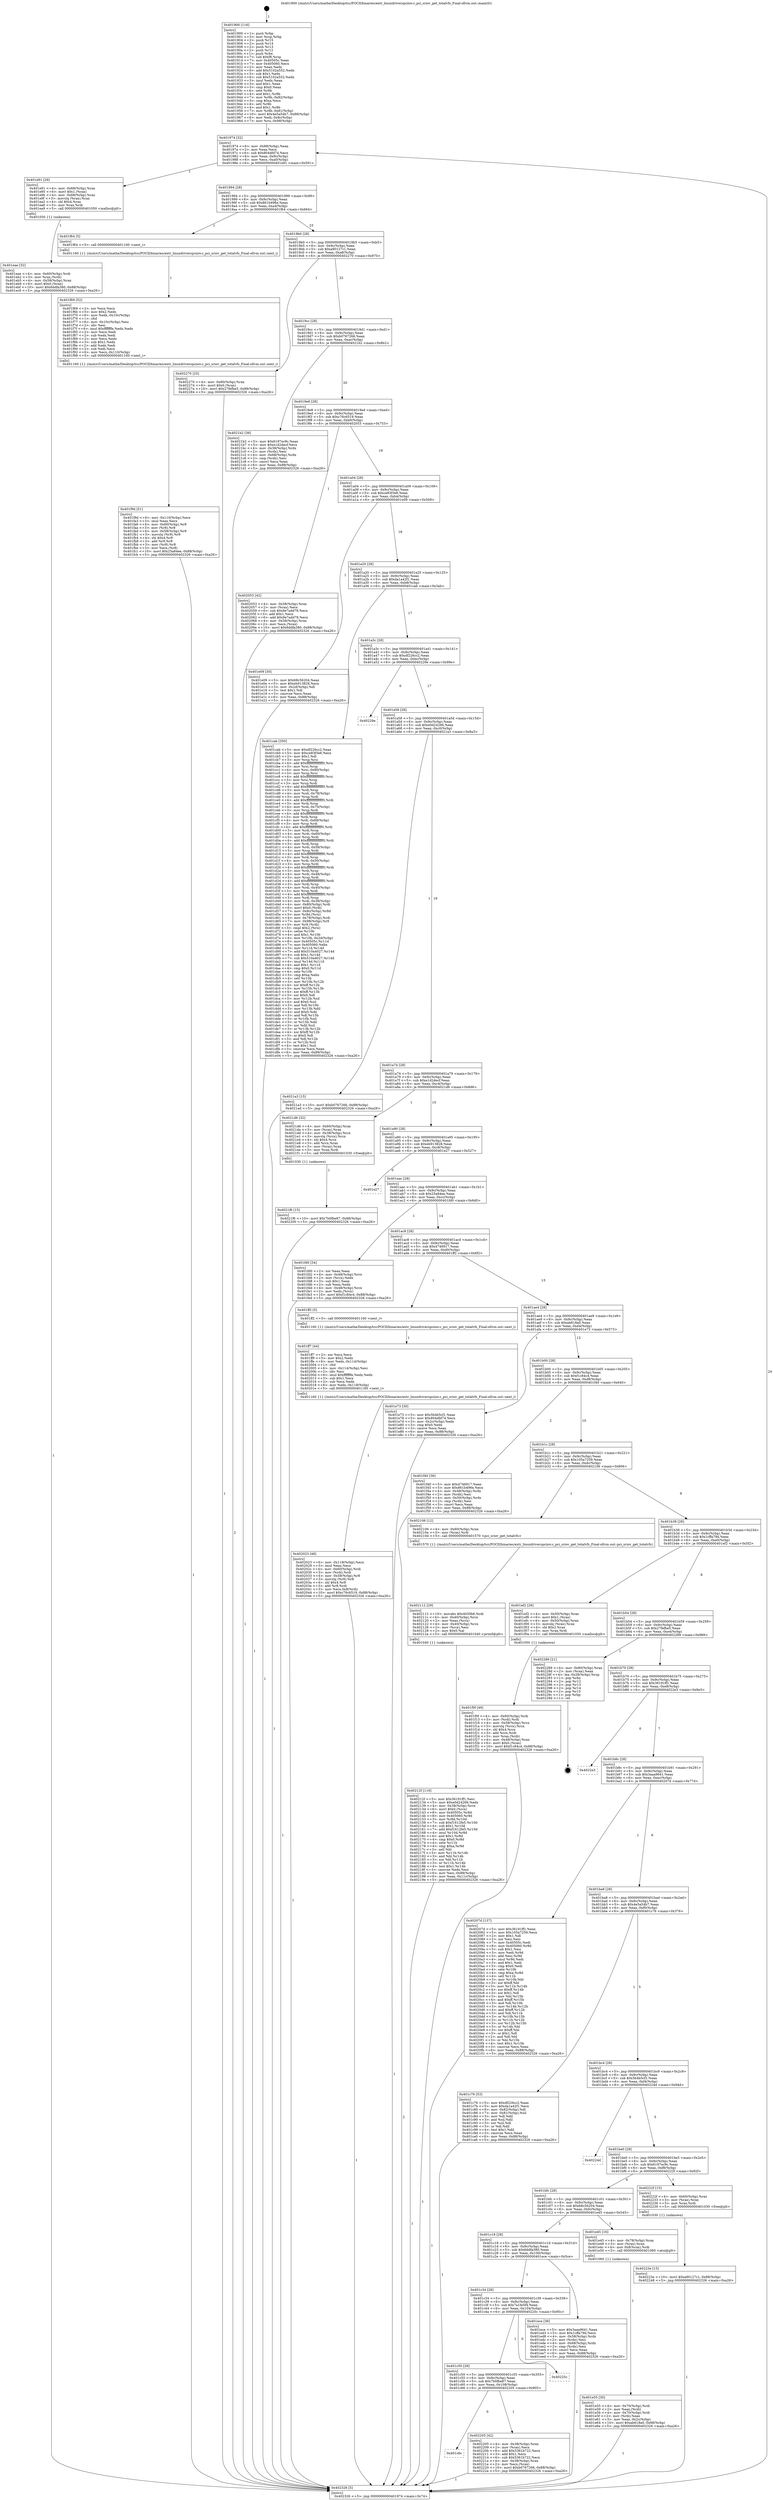 digraph "0x401900" {
  label = "0x401900 (/mnt/c/Users/mathe/Desktop/tcc/POCII/binaries/extr_linuxdriverspciiov.c_pci_sriov_get_totalvfs_Final-ollvm.out::main(0))"
  labelloc = "t"
  node[shape=record]

  Entry [label="",width=0.3,height=0.3,shape=circle,fillcolor=black,style=filled]
  "0x401974" [label="{
     0x401974 [32]\l
     | [instrs]\l
     &nbsp;&nbsp;0x401974 \<+6\>: mov -0x88(%rbp),%eax\l
     &nbsp;&nbsp;0x40197a \<+2\>: mov %eax,%ecx\l
     &nbsp;&nbsp;0x40197c \<+6\>: sub $0x804dfd74,%ecx\l
     &nbsp;&nbsp;0x401982 \<+6\>: mov %eax,-0x9c(%rbp)\l
     &nbsp;&nbsp;0x401988 \<+6\>: mov %ecx,-0xa0(%rbp)\l
     &nbsp;&nbsp;0x40198e \<+6\>: je 0000000000401e91 \<main+0x591\>\l
  }"]
  "0x401e91" [label="{
     0x401e91 [29]\l
     | [instrs]\l
     &nbsp;&nbsp;0x401e91 \<+4\>: mov -0x68(%rbp),%rax\l
     &nbsp;&nbsp;0x401e95 \<+6\>: movl $0x1,(%rax)\l
     &nbsp;&nbsp;0x401e9b \<+4\>: mov -0x68(%rbp),%rax\l
     &nbsp;&nbsp;0x401e9f \<+3\>: movslq (%rax),%rax\l
     &nbsp;&nbsp;0x401ea2 \<+4\>: shl $0x4,%rax\l
     &nbsp;&nbsp;0x401ea6 \<+3\>: mov %rax,%rdi\l
     &nbsp;&nbsp;0x401ea9 \<+5\>: call 0000000000401050 \<malloc@plt\>\l
     | [calls]\l
     &nbsp;&nbsp;0x401050 \{1\} (unknown)\l
  }"]
  "0x401994" [label="{
     0x401994 [28]\l
     | [instrs]\l
     &nbsp;&nbsp;0x401994 \<+5\>: jmp 0000000000401999 \<main+0x99\>\l
     &nbsp;&nbsp;0x401999 \<+6\>: mov -0x9c(%rbp),%eax\l
     &nbsp;&nbsp;0x40199f \<+5\>: sub $0x861b496e,%eax\l
     &nbsp;&nbsp;0x4019a4 \<+6\>: mov %eax,-0xa4(%rbp)\l
     &nbsp;&nbsp;0x4019aa \<+6\>: je 0000000000401f64 \<main+0x664\>\l
  }"]
  Exit [label="",width=0.3,height=0.3,shape=circle,fillcolor=black,style=filled,peripheries=2]
  "0x401f64" [label="{
     0x401f64 [5]\l
     | [instrs]\l
     &nbsp;&nbsp;0x401f64 \<+5\>: call 0000000000401160 \<next_i\>\l
     | [calls]\l
     &nbsp;&nbsp;0x401160 \{1\} (/mnt/c/Users/mathe/Desktop/tcc/POCII/binaries/extr_linuxdriverspciiov.c_pci_sriov_get_totalvfs_Final-ollvm.out::next_i)\l
  }"]
  "0x4019b0" [label="{
     0x4019b0 [28]\l
     | [instrs]\l
     &nbsp;&nbsp;0x4019b0 \<+5\>: jmp 00000000004019b5 \<main+0xb5\>\l
     &nbsp;&nbsp;0x4019b5 \<+6\>: mov -0x9c(%rbp),%eax\l
     &nbsp;&nbsp;0x4019bb \<+5\>: sub $0xa90127c1,%eax\l
     &nbsp;&nbsp;0x4019c0 \<+6\>: mov %eax,-0xa8(%rbp)\l
     &nbsp;&nbsp;0x4019c6 \<+6\>: je 0000000000402270 \<main+0x970\>\l
  }"]
  "0x40223e" [label="{
     0x40223e [15]\l
     | [instrs]\l
     &nbsp;&nbsp;0x40223e \<+10\>: movl $0xa90127c1,-0x88(%rbp)\l
     &nbsp;&nbsp;0x402248 \<+5\>: jmp 0000000000402326 \<main+0xa26\>\l
  }"]
  "0x402270" [label="{
     0x402270 [25]\l
     | [instrs]\l
     &nbsp;&nbsp;0x402270 \<+4\>: mov -0x80(%rbp),%rax\l
     &nbsp;&nbsp;0x402274 \<+6\>: movl $0x0,(%rax)\l
     &nbsp;&nbsp;0x40227a \<+10\>: movl $0x27fefbe5,-0x88(%rbp)\l
     &nbsp;&nbsp;0x402284 \<+5\>: jmp 0000000000402326 \<main+0xa26\>\l
  }"]
  "0x4019cc" [label="{
     0x4019cc [28]\l
     | [instrs]\l
     &nbsp;&nbsp;0x4019cc \<+5\>: jmp 00000000004019d1 \<main+0xd1\>\l
     &nbsp;&nbsp;0x4019d1 \<+6\>: mov -0x9c(%rbp),%eax\l
     &nbsp;&nbsp;0x4019d7 \<+5\>: sub $0xb0767266,%eax\l
     &nbsp;&nbsp;0x4019dc \<+6\>: mov %eax,-0xac(%rbp)\l
     &nbsp;&nbsp;0x4019e2 \<+6\>: je 00000000004021b2 \<main+0x8b2\>\l
  }"]
  "0x401c6c" [label="{
     0x401c6c\l
  }", style=dashed]
  "0x4021b2" [label="{
     0x4021b2 [36]\l
     | [instrs]\l
     &nbsp;&nbsp;0x4021b2 \<+5\>: mov $0x6197ec9c,%eax\l
     &nbsp;&nbsp;0x4021b7 \<+5\>: mov $0xe1d2decf,%ecx\l
     &nbsp;&nbsp;0x4021bc \<+4\>: mov -0x38(%rbp),%rdx\l
     &nbsp;&nbsp;0x4021c0 \<+2\>: mov (%rdx),%esi\l
     &nbsp;&nbsp;0x4021c2 \<+4\>: mov -0x68(%rbp),%rdx\l
     &nbsp;&nbsp;0x4021c6 \<+2\>: cmp (%rdx),%esi\l
     &nbsp;&nbsp;0x4021c8 \<+3\>: cmovl %ecx,%eax\l
     &nbsp;&nbsp;0x4021cb \<+6\>: mov %eax,-0x88(%rbp)\l
     &nbsp;&nbsp;0x4021d1 \<+5\>: jmp 0000000000402326 \<main+0xa26\>\l
  }"]
  "0x4019e8" [label="{
     0x4019e8 [28]\l
     | [instrs]\l
     &nbsp;&nbsp;0x4019e8 \<+5\>: jmp 00000000004019ed \<main+0xed\>\l
     &nbsp;&nbsp;0x4019ed \<+6\>: mov -0x9c(%rbp),%eax\l
     &nbsp;&nbsp;0x4019f3 \<+5\>: sub $0xc76c6519,%eax\l
     &nbsp;&nbsp;0x4019f8 \<+6\>: mov %eax,-0xb0(%rbp)\l
     &nbsp;&nbsp;0x4019fe \<+6\>: je 0000000000402053 \<main+0x753\>\l
  }"]
  "0x402205" [label="{
     0x402205 [42]\l
     | [instrs]\l
     &nbsp;&nbsp;0x402205 \<+4\>: mov -0x38(%rbp),%rax\l
     &nbsp;&nbsp;0x402209 \<+2\>: mov (%rax),%ecx\l
     &nbsp;&nbsp;0x40220b \<+6\>: add $0x5361b722,%ecx\l
     &nbsp;&nbsp;0x402211 \<+3\>: add $0x1,%ecx\l
     &nbsp;&nbsp;0x402214 \<+6\>: sub $0x5361b722,%ecx\l
     &nbsp;&nbsp;0x40221a \<+4\>: mov -0x38(%rbp),%rax\l
     &nbsp;&nbsp;0x40221e \<+2\>: mov %ecx,(%rax)\l
     &nbsp;&nbsp;0x402220 \<+10\>: movl $0xb0767266,-0x88(%rbp)\l
     &nbsp;&nbsp;0x40222a \<+5\>: jmp 0000000000402326 \<main+0xa26\>\l
  }"]
  "0x402053" [label="{
     0x402053 [42]\l
     | [instrs]\l
     &nbsp;&nbsp;0x402053 \<+4\>: mov -0x58(%rbp),%rax\l
     &nbsp;&nbsp;0x402057 \<+2\>: mov (%rax),%ecx\l
     &nbsp;&nbsp;0x402059 \<+6\>: sub $0x9e7add78,%ecx\l
     &nbsp;&nbsp;0x40205f \<+3\>: add $0x1,%ecx\l
     &nbsp;&nbsp;0x402062 \<+6\>: add $0x9e7add78,%ecx\l
     &nbsp;&nbsp;0x402068 \<+4\>: mov -0x58(%rbp),%rax\l
     &nbsp;&nbsp;0x40206c \<+2\>: mov %ecx,(%rax)\l
     &nbsp;&nbsp;0x40206e \<+10\>: movl $0x6ddfa380,-0x88(%rbp)\l
     &nbsp;&nbsp;0x402078 \<+5\>: jmp 0000000000402326 \<main+0xa26\>\l
  }"]
  "0x401a04" [label="{
     0x401a04 [28]\l
     | [instrs]\l
     &nbsp;&nbsp;0x401a04 \<+5\>: jmp 0000000000401a09 \<main+0x109\>\l
     &nbsp;&nbsp;0x401a09 \<+6\>: mov -0x9c(%rbp),%eax\l
     &nbsp;&nbsp;0x401a0f \<+5\>: sub $0xce83f3e6,%eax\l
     &nbsp;&nbsp;0x401a14 \<+6\>: mov %eax,-0xb4(%rbp)\l
     &nbsp;&nbsp;0x401a1a \<+6\>: je 0000000000401e09 \<main+0x509\>\l
  }"]
  "0x401c50" [label="{
     0x401c50 [28]\l
     | [instrs]\l
     &nbsp;&nbsp;0x401c50 \<+5\>: jmp 0000000000401c55 \<main+0x355\>\l
     &nbsp;&nbsp;0x401c55 \<+6\>: mov -0x9c(%rbp),%eax\l
     &nbsp;&nbsp;0x401c5b \<+5\>: sub $0x7b0fbe87,%eax\l
     &nbsp;&nbsp;0x401c60 \<+6\>: mov %eax,-0x108(%rbp)\l
     &nbsp;&nbsp;0x401c66 \<+6\>: je 0000000000402205 \<main+0x905\>\l
  }"]
  "0x401e09" [label="{
     0x401e09 [30]\l
     | [instrs]\l
     &nbsp;&nbsp;0x401e09 \<+5\>: mov $0x68c56204,%eax\l
     &nbsp;&nbsp;0x401e0e \<+5\>: mov $0xeb913828,%ecx\l
     &nbsp;&nbsp;0x401e13 \<+3\>: mov -0x2d(%rbp),%dl\l
     &nbsp;&nbsp;0x401e16 \<+3\>: test $0x1,%dl\l
     &nbsp;&nbsp;0x401e19 \<+3\>: cmovne %ecx,%eax\l
     &nbsp;&nbsp;0x401e1c \<+6\>: mov %eax,-0x88(%rbp)\l
     &nbsp;&nbsp;0x401e22 \<+5\>: jmp 0000000000402326 \<main+0xa26\>\l
  }"]
  "0x401a20" [label="{
     0x401a20 [28]\l
     | [instrs]\l
     &nbsp;&nbsp;0x401a20 \<+5\>: jmp 0000000000401a25 \<main+0x125\>\l
     &nbsp;&nbsp;0x401a25 \<+6\>: mov -0x9c(%rbp),%eax\l
     &nbsp;&nbsp;0x401a2b \<+5\>: sub $0xda1a42f1,%eax\l
     &nbsp;&nbsp;0x401a30 \<+6\>: mov %eax,-0xb8(%rbp)\l
     &nbsp;&nbsp;0x401a36 \<+6\>: je 0000000000401cab \<main+0x3ab\>\l
  }"]
  "0x40225c" [label="{
     0x40225c\l
  }", style=dashed]
  "0x401cab" [label="{
     0x401cab [350]\l
     | [instrs]\l
     &nbsp;&nbsp;0x401cab \<+5\>: mov $0xdf226cc2,%eax\l
     &nbsp;&nbsp;0x401cb0 \<+5\>: mov $0xce83f3e6,%ecx\l
     &nbsp;&nbsp;0x401cb5 \<+2\>: mov $0x1,%dl\l
     &nbsp;&nbsp;0x401cb7 \<+3\>: mov %rsp,%rsi\l
     &nbsp;&nbsp;0x401cba \<+4\>: add $0xfffffffffffffff0,%rsi\l
     &nbsp;&nbsp;0x401cbe \<+3\>: mov %rsi,%rsp\l
     &nbsp;&nbsp;0x401cc1 \<+4\>: mov %rsi,-0x80(%rbp)\l
     &nbsp;&nbsp;0x401cc5 \<+3\>: mov %rsp,%rsi\l
     &nbsp;&nbsp;0x401cc8 \<+4\>: add $0xfffffffffffffff0,%rsi\l
     &nbsp;&nbsp;0x401ccc \<+3\>: mov %rsi,%rsp\l
     &nbsp;&nbsp;0x401ccf \<+3\>: mov %rsp,%rdi\l
     &nbsp;&nbsp;0x401cd2 \<+4\>: add $0xfffffffffffffff0,%rdi\l
     &nbsp;&nbsp;0x401cd6 \<+3\>: mov %rdi,%rsp\l
     &nbsp;&nbsp;0x401cd9 \<+4\>: mov %rdi,-0x78(%rbp)\l
     &nbsp;&nbsp;0x401cdd \<+3\>: mov %rsp,%rdi\l
     &nbsp;&nbsp;0x401ce0 \<+4\>: add $0xfffffffffffffff0,%rdi\l
     &nbsp;&nbsp;0x401ce4 \<+3\>: mov %rdi,%rsp\l
     &nbsp;&nbsp;0x401ce7 \<+4\>: mov %rdi,-0x70(%rbp)\l
     &nbsp;&nbsp;0x401ceb \<+3\>: mov %rsp,%rdi\l
     &nbsp;&nbsp;0x401cee \<+4\>: add $0xfffffffffffffff0,%rdi\l
     &nbsp;&nbsp;0x401cf2 \<+3\>: mov %rdi,%rsp\l
     &nbsp;&nbsp;0x401cf5 \<+4\>: mov %rdi,-0x68(%rbp)\l
     &nbsp;&nbsp;0x401cf9 \<+3\>: mov %rsp,%rdi\l
     &nbsp;&nbsp;0x401cfc \<+4\>: add $0xfffffffffffffff0,%rdi\l
     &nbsp;&nbsp;0x401d00 \<+3\>: mov %rdi,%rsp\l
     &nbsp;&nbsp;0x401d03 \<+4\>: mov %rdi,-0x60(%rbp)\l
     &nbsp;&nbsp;0x401d07 \<+3\>: mov %rsp,%rdi\l
     &nbsp;&nbsp;0x401d0a \<+4\>: add $0xfffffffffffffff0,%rdi\l
     &nbsp;&nbsp;0x401d0e \<+3\>: mov %rdi,%rsp\l
     &nbsp;&nbsp;0x401d11 \<+4\>: mov %rdi,-0x58(%rbp)\l
     &nbsp;&nbsp;0x401d15 \<+3\>: mov %rsp,%rdi\l
     &nbsp;&nbsp;0x401d18 \<+4\>: add $0xfffffffffffffff0,%rdi\l
     &nbsp;&nbsp;0x401d1c \<+3\>: mov %rdi,%rsp\l
     &nbsp;&nbsp;0x401d1f \<+4\>: mov %rdi,-0x50(%rbp)\l
     &nbsp;&nbsp;0x401d23 \<+3\>: mov %rsp,%rdi\l
     &nbsp;&nbsp;0x401d26 \<+4\>: add $0xfffffffffffffff0,%rdi\l
     &nbsp;&nbsp;0x401d2a \<+3\>: mov %rdi,%rsp\l
     &nbsp;&nbsp;0x401d2d \<+4\>: mov %rdi,-0x48(%rbp)\l
     &nbsp;&nbsp;0x401d31 \<+3\>: mov %rsp,%rdi\l
     &nbsp;&nbsp;0x401d34 \<+4\>: add $0xfffffffffffffff0,%rdi\l
     &nbsp;&nbsp;0x401d38 \<+3\>: mov %rdi,%rsp\l
     &nbsp;&nbsp;0x401d3b \<+4\>: mov %rdi,-0x40(%rbp)\l
     &nbsp;&nbsp;0x401d3f \<+3\>: mov %rsp,%rdi\l
     &nbsp;&nbsp;0x401d42 \<+4\>: add $0xfffffffffffffff0,%rdi\l
     &nbsp;&nbsp;0x401d46 \<+3\>: mov %rdi,%rsp\l
     &nbsp;&nbsp;0x401d49 \<+4\>: mov %rdi,-0x38(%rbp)\l
     &nbsp;&nbsp;0x401d4d \<+4\>: mov -0x80(%rbp),%rdi\l
     &nbsp;&nbsp;0x401d51 \<+6\>: movl $0x0,(%rdi)\l
     &nbsp;&nbsp;0x401d57 \<+7\>: mov -0x8c(%rbp),%r8d\l
     &nbsp;&nbsp;0x401d5e \<+3\>: mov %r8d,(%rsi)\l
     &nbsp;&nbsp;0x401d61 \<+4\>: mov -0x78(%rbp),%rdi\l
     &nbsp;&nbsp;0x401d65 \<+7\>: mov -0x98(%rbp),%r9\l
     &nbsp;&nbsp;0x401d6c \<+3\>: mov %r9,(%rdi)\l
     &nbsp;&nbsp;0x401d6f \<+3\>: cmpl $0x2,(%rsi)\l
     &nbsp;&nbsp;0x401d72 \<+4\>: setne %r10b\l
     &nbsp;&nbsp;0x401d76 \<+4\>: and $0x1,%r10b\l
     &nbsp;&nbsp;0x401d7a \<+4\>: mov %r10b,-0x2d(%rbp)\l
     &nbsp;&nbsp;0x401d7e \<+8\>: mov 0x40505c,%r11d\l
     &nbsp;&nbsp;0x401d86 \<+7\>: mov 0x405060,%ebx\l
     &nbsp;&nbsp;0x401d8d \<+3\>: mov %r11d,%r14d\l
     &nbsp;&nbsp;0x401d90 \<+7\>: add $0x510a4027,%r14d\l
     &nbsp;&nbsp;0x401d97 \<+4\>: sub $0x1,%r14d\l
     &nbsp;&nbsp;0x401d9b \<+7\>: sub $0x510a4027,%r14d\l
     &nbsp;&nbsp;0x401da2 \<+4\>: imul %r14d,%r11d\l
     &nbsp;&nbsp;0x401da6 \<+4\>: and $0x1,%r11d\l
     &nbsp;&nbsp;0x401daa \<+4\>: cmp $0x0,%r11d\l
     &nbsp;&nbsp;0x401dae \<+4\>: sete %r10b\l
     &nbsp;&nbsp;0x401db2 \<+3\>: cmp $0xa,%ebx\l
     &nbsp;&nbsp;0x401db5 \<+4\>: setl %r15b\l
     &nbsp;&nbsp;0x401db9 \<+3\>: mov %r10b,%r12b\l
     &nbsp;&nbsp;0x401dbc \<+4\>: xor $0xff,%r12b\l
     &nbsp;&nbsp;0x401dc0 \<+3\>: mov %r15b,%r13b\l
     &nbsp;&nbsp;0x401dc3 \<+4\>: xor $0xff,%r13b\l
     &nbsp;&nbsp;0x401dc7 \<+3\>: xor $0x0,%dl\l
     &nbsp;&nbsp;0x401dca \<+3\>: mov %r12b,%sil\l
     &nbsp;&nbsp;0x401dcd \<+4\>: and $0x0,%sil\l
     &nbsp;&nbsp;0x401dd1 \<+3\>: and %dl,%r10b\l
     &nbsp;&nbsp;0x401dd4 \<+3\>: mov %r13b,%dil\l
     &nbsp;&nbsp;0x401dd7 \<+4\>: and $0x0,%dil\l
     &nbsp;&nbsp;0x401ddb \<+3\>: and %dl,%r15b\l
     &nbsp;&nbsp;0x401dde \<+3\>: or %r10b,%sil\l
     &nbsp;&nbsp;0x401de1 \<+3\>: or %r15b,%dil\l
     &nbsp;&nbsp;0x401de4 \<+3\>: xor %dil,%sil\l
     &nbsp;&nbsp;0x401de7 \<+3\>: or %r13b,%r12b\l
     &nbsp;&nbsp;0x401dea \<+4\>: xor $0xff,%r12b\l
     &nbsp;&nbsp;0x401dee \<+3\>: or $0x0,%dl\l
     &nbsp;&nbsp;0x401df1 \<+3\>: and %dl,%r12b\l
     &nbsp;&nbsp;0x401df4 \<+3\>: or %r12b,%sil\l
     &nbsp;&nbsp;0x401df7 \<+4\>: test $0x1,%sil\l
     &nbsp;&nbsp;0x401dfb \<+3\>: cmovne %ecx,%eax\l
     &nbsp;&nbsp;0x401dfe \<+6\>: mov %eax,-0x88(%rbp)\l
     &nbsp;&nbsp;0x401e04 \<+5\>: jmp 0000000000402326 \<main+0xa26\>\l
  }"]
  "0x401a3c" [label="{
     0x401a3c [28]\l
     | [instrs]\l
     &nbsp;&nbsp;0x401a3c \<+5\>: jmp 0000000000401a41 \<main+0x141\>\l
     &nbsp;&nbsp;0x401a41 \<+6\>: mov -0x9c(%rbp),%eax\l
     &nbsp;&nbsp;0x401a47 \<+5\>: sub $0xdf226cc2,%eax\l
     &nbsp;&nbsp;0x401a4c \<+6\>: mov %eax,-0xbc(%rbp)\l
     &nbsp;&nbsp;0x401a52 \<+6\>: je 000000000040229e \<main+0x99e\>\l
  }"]
  "0x4021f6" [label="{
     0x4021f6 [15]\l
     | [instrs]\l
     &nbsp;&nbsp;0x4021f6 \<+10\>: movl $0x7b0fbe87,-0x88(%rbp)\l
     &nbsp;&nbsp;0x402200 \<+5\>: jmp 0000000000402326 \<main+0xa26\>\l
  }"]
  "0x40229e" [label="{
     0x40229e\l
  }", style=dashed]
  "0x401a58" [label="{
     0x401a58 [28]\l
     | [instrs]\l
     &nbsp;&nbsp;0x401a58 \<+5\>: jmp 0000000000401a5d \<main+0x15d\>\l
     &nbsp;&nbsp;0x401a5d \<+6\>: mov -0x9c(%rbp),%eax\l
     &nbsp;&nbsp;0x401a63 \<+5\>: sub $0xe0d24266,%eax\l
     &nbsp;&nbsp;0x401a68 \<+6\>: mov %eax,-0xc0(%rbp)\l
     &nbsp;&nbsp;0x401a6e \<+6\>: je 00000000004021a3 \<main+0x8a3\>\l
  }"]
  "0x40212f" [label="{
     0x40212f [116]\l
     | [instrs]\l
     &nbsp;&nbsp;0x40212f \<+5\>: mov $0x36191ff1,%esi\l
     &nbsp;&nbsp;0x402134 \<+5\>: mov $0xe0d24266,%edx\l
     &nbsp;&nbsp;0x402139 \<+4\>: mov -0x38(%rbp),%rcx\l
     &nbsp;&nbsp;0x40213d \<+6\>: movl $0x0,(%rcx)\l
     &nbsp;&nbsp;0x402143 \<+8\>: mov 0x40505c,%r8d\l
     &nbsp;&nbsp;0x40214b \<+8\>: mov 0x405060,%r9d\l
     &nbsp;&nbsp;0x402153 \<+3\>: mov %r8d,%r10d\l
     &nbsp;&nbsp;0x402156 \<+7\>: sub $0xf1612fe5,%r10d\l
     &nbsp;&nbsp;0x40215d \<+4\>: sub $0x1,%r10d\l
     &nbsp;&nbsp;0x402161 \<+7\>: add $0xf1612fe5,%r10d\l
     &nbsp;&nbsp;0x402168 \<+4\>: imul %r10d,%r8d\l
     &nbsp;&nbsp;0x40216c \<+4\>: and $0x1,%r8d\l
     &nbsp;&nbsp;0x402170 \<+4\>: cmp $0x0,%r8d\l
     &nbsp;&nbsp;0x402174 \<+4\>: sete %r11b\l
     &nbsp;&nbsp;0x402178 \<+4\>: cmp $0xa,%r9d\l
     &nbsp;&nbsp;0x40217c \<+3\>: setl %bl\l
     &nbsp;&nbsp;0x40217f \<+3\>: mov %r11b,%r14b\l
     &nbsp;&nbsp;0x402182 \<+3\>: and %bl,%r14b\l
     &nbsp;&nbsp;0x402185 \<+3\>: xor %bl,%r11b\l
     &nbsp;&nbsp;0x402188 \<+3\>: or %r11b,%r14b\l
     &nbsp;&nbsp;0x40218b \<+4\>: test $0x1,%r14b\l
     &nbsp;&nbsp;0x40218f \<+3\>: cmovne %edx,%esi\l
     &nbsp;&nbsp;0x402192 \<+6\>: mov %esi,-0x88(%rbp)\l
     &nbsp;&nbsp;0x402198 \<+6\>: mov %eax,-0x11c(%rbp)\l
     &nbsp;&nbsp;0x40219e \<+5\>: jmp 0000000000402326 \<main+0xa26\>\l
  }"]
  "0x4021a3" [label="{
     0x4021a3 [15]\l
     | [instrs]\l
     &nbsp;&nbsp;0x4021a3 \<+10\>: movl $0xb0767266,-0x88(%rbp)\l
     &nbsp;&nbsp;0x4021ad \<+5\>: jmp 0000000000402326 \<main+0xa26\>\l
  }"]
  "0x401a74" [label="{
     0x401a74 [28]\l
     | [instrs]\l
     &nbsp;&nbsp;0x401a74 \<+5\>: jmp 0000000000401a79 \<main+0x179\>\l
     &nbsp;&nbsp;0x401a79 \<+6\>: mov -0x9c(%rbp),%eax\l
     &nbsp;&nbsp;0x401a7f \<+5\>: sub $0xe1d2decf,%eax\l
     &nbsp;&nbsp;0x401a84 \<+6\>: mov %eax,-0xc4(%rbp)\l
     &nbsp;&nbsp;0x401a8a \<+6\>: je 00000000004021d6 \<main+0x8d6\>\l
  }"]
  "0x402112" [label="{
     0x402112 [29]\l
     | [instrs]\l
     &nbsp;&nbsp;0x402112 \<+10\>: movabs $0x4030b6,%rdi\l
     &nbsp;&nbsp;0x40211c \<+4\>: mov -0x40(%rbp),%rcx\l
     &nbsp;&nbsp;0x402120 \<+2\>: mov %eax,(%rcx)\l
     &nbsp;&nbsp;0x402122 \<+4\>: mov -0x40(%rbp),%rcx\l
     &nbsp;&nbsp;0x402126 \<+2\>: mov (%rcx),%esi\l
     &nbsp;&nbsp;0x402128 \<+2\>: mov $0x0,%al\l
     &nbsp;&nbsp;0x40212a \<+5\>: call 0000000000401040 \<printf@plt\>\l
     | [calls]\l
     &nbsp;&nbsp;0x401040 \{1\} (unknown)\l
  }"]
  "0x4021d6" [label="{
     0x4021d6 [32]\l
     | [instrs]\l
     &nbsp;&nbsp;0x4021d6 \<+4\>: mov -0x60(%rbp),%rax\l
     &nbsp;&nbsp;0x4021da \<+3\>: mov (%rax),%rax\l
     &nbsp;&nbsp;0x4021dd \<+4\>: mov -0x38(%rbp),%rcx\l
     &nbsp;&nbsp;0x4021e1 \<+3\>: movslq (%rcx),%rcx\l
     &nbsp;&nbsp;0x4021e4 \<+4\>: shl $0x4,%rcx\l
     &nbsp;&nbsp;0x4021e8 \<+3\>: add %rcx,%rax\l
     &nbsp;&nbsp;0x4021eb \<+3\>: mov (%rax),%rax\l
     &nbsp;&nbsp;0x4021ee \<+3\>: mov %rax,%rdi\l
     &nbsp;&nbsp;0x4021f1 \<+5\>: call 0000000000401030 \<free@plt\>\l
     | [calls]\l
     &nbsp;&nbsp;0x401030 \{1\} (unknown)\l
  }"]
  "0x401a90" [label="{
     0x401a90 [28]\l
     | [instrs]\l
     &nbsp;&nbsp;0x401a90 \<+5\>: jmp 0000000000401a95 \<main+0x195\>\l
     &nbsp;&nbsp;0x401a95 \<+6\>: mov -0x9c(%rbp),%eax\l
     &nbsp;&nbsp;0x401a9b \<+5\>: sub $0xeb913828,%eax\l
     &nbsp;&nbsp;0x401aa0 \<+6\>: mov %eax,-0xc8(%rbp)\l
     &nbsp;&nbsp;0x401aa6 \<+6\>: je 0000000000401e27 \<main+0x527\>\l
  }"]
  "0x402023" [label="{
     0x402023 [48]\l
     | [instrs]\l
     &nbsp;&nbsp;0x402023 \<+6\>: mov -0x118(%rbp),%ecx\l
     &nbsp;&nbsp;0x402029 \<+3\>: imul %eax,%ecx\l
     &nbsp;&nbsp;0x40202c \<+4\>: mov -0x60(%rbp),%rdi\l
     &nbsp;&nbsp;0x402030 \<+3\>: mov (%rdi),%rdi\l
     &nbsp;&nbsp;0x402033 \<+4\>: mov -0x58(%rbp),%r8\l
     &nbsp;&nbsp;0x402037 \<+3\>: movslq (%r8),%r8\l
     &nbsp;&nbsp;0x40203a \<+4\>: shl $0x4,%r8\l
     &nbsp;&nbsp;0x40203e \<+3\>: add %r8,%rdi\l
     &nbsp;&nbsp;0x402041 \<+3\>: mov %ecx,0x8(%rdi)\l
     &nbsp;&nbsp;0x402044 \<+10\>: movl $0xc76c6519,-0x88(%rbp)\l
     &nbsp;&nbsp;0x40204e \<+5\>: jmp 0000000000402326 \<main+0xa26\>\l
  }"]
  "0x401e27" [label="{
     0x401e27\l
  }", style=dashed]
  "0x401aac" [label="{
     0x401aac [28]\l
     | [instrs]\l
     &nbsp;&nbsp;0x401aac \<+5\>: jmp 0000000000401ab1 \<main+0x1b1\>\l
     &nbsp;&nbsp;0x401ab1 \<+6\>: mov -0x9c(%rbp),%eax\l
     &nbsp;&nbsp;0x401ab7 \<+5\>: sub $0x25a84ee,%eax\l
     &nbsp;&nbsp;0x401abc \<+6\>: mov %eax,-0xcc(%rbp)\l
     &nbsp;&nbsp;0x401ac2 \<+6\>: je 0000000000401fd0 \<main+0x6d0\>\l
  }"]
  "0x401ff7" [label="{
     0x401ff7 [44]\l
     | [instrs]\l
     &nbsp;&nbsp;0x401ff7 \<+2\>: xor %ecx,%ecx\l
     &nbsp;&nbsp;0x401ff9 \<+5\>: mov $0x2,%edx\l
     &nbsp;&nbsp;0x401ffe \<+6\>: mov %edx,-0x114(%rbp)\l
     &nbsp;&nbsp;0x402004 \<+1\>: cltd\l
     &nbsp;&nbsp;0x402005 \<+6\>: mov -0x114(%rbp),%esi\l
     &nbsp;&nbsp;0x40200b \<+2\>: idiv %esi\l
     &nbsp;&nbsp;0x40200d \<+6\>: imul $0xfffffffe,%edx,%edx\l
     &nbsp;&nbsp;0x402013 \<+3\>: sub $0x1,%ecx\l
     &nbsp;&nbsp;0x402016 \<+2\>: sub %ecx,%edx\l
     &nbsp;&nbsp;0x402018 \<+6\>: mov %edx,-0x118(%rbp)\l
     &nbsp;&nbsp;0x40201e \<+5\>: call 0000000000401160 \<next_i\>\l
     | [calls]\l
     &nbsp;&nbsp;0x401160 \{1\} (/mnt/c/Users/mathe/Desktop/tcc/POCII/binaries/extr_linuxdriverspciiov.c_pci_sriov_get_totalvfs_Final-ollvm.out::next_i)\l
  }"]
  "0x401fd0" [label="{
     0x401fd0 [34]\l
     | [instrs]\l
     &nbsp;&nbsp;0x401fd0 \<+2\>: xor %eax,%eax\l
     &nbsp;&nbsp;0x401fd2 \<+4\>: mov -0x48(%rbp),%rcx\l
     &nbsp;&nbsp;0x401fd6 \<+2\>: mov (%rcx),%edx\l
     &nbsp;&nbsp;0x401fd8 \<+3\>: sub $0x1,%eax\l
     &nbsp;&nbsp;0x401fdb \<+2\>: sub %eax,%edx\l
     &nbsp;&nbsp;0x401fdd \<+4\>: mov -0x48(%rbp),%rcx\l
     &nbsp;&nbsp;0x401fe1 \<+2\>: mov %edx,(%rcx)\l
     &nbsp;&nbsp;0x401fe3 \<+10\>: movl $0xf1c84c4,-0x88(%rbp)\l
     &nbsp;&nbsp;0x401fed \<+5\>: jmp 0000000000402326 \<main+0xa26\>\l
  }"]
  "0x401ac8" [label="{
     0x401ac8 [28]\l
     | [instrs]\l
     &nbsp;&nbsp;0x401ac8 \<+5\>: jmp 0000000000401acd \<main+0x1cd\>\l
     &nbsp;&nbsp;0x401acd \<+6\>: mov -0x9c(%rbp),%eax\l
     &nbsp;&nbsp;0x401ad3 \<+5\>: sub $0x4746917,%eax\l
     &nbsp;&nbsp;0x401ad8 \<+6\>: mov %eax,-0xd0(%rbp)\l
     &nbsp;&nbsp;0x401ade \<+6\>: je 0000000000401ff2 \<main+0x6f2\>\l
  }"]
  "0x401f9d" [label="{
     0x401f9d [51]\l
     | [instrs]\l
     &nbsp;&nbsp;0x401f9d \<+6\>: mov -0x110(%rbp),%ecx\l
     &nbsp;&nbsp;0x401fa3 \<+3\>: imul %eax,%ecx\l
     &nbsp;&nbsp;0x401fa6 \<+4\>: mov -0x60(%rbp),%r8\l
     &nbsp;&nbsp;0x401faa \<+3\>: mov (%r8),%r8\l
     &nbsp;&nbsp;0x401fad \<+4\>: mov -0x58(%rbp),%r9\l
     &nbsp;&nbsp;0x401fb1 \<+3\>: movslq (%r9),%r9\l
     &nbsp;&nbsp;0x401fb4 \<+4\>: shl $0x4,%r9\l
     &nbsp;&nbsp;0x401fb8 \<+3\>: add %r9,%r8\l
     &nbsp;&nbsp;0x401fbb \<+3\>: mov (%r8),%r8\l
     &nbsp;&nbsp;0x401fbe \<+3\>: mov %ecx,(%r8)\l
     &nbsp;&nbsp;0x401fc1 \<+10\>: movl $0x25a84ee,-0x88(%rbp)\l
     &nbsp;&nbsp;0x401fcb \<+5\>: jmp 0000000000402326 \<main+0xa26\>\l
  }"]
  "0x401ff2" [label="{
     0x401ff2 [5]\l
     | [instrs]\l
     &nbsp;&nbsp;0x401ff2 \<+5\>: call 0000000000401160 \<next_i\>\l
     | [calls]\l
     &nbsp;&nbsp;0x401160 \{1\} (/mnt/c/Users/mathe/Desktop/tcc/POCII/binaries/extr_linuxdriverspciiov.c_pci_sriov_get_totalvfs_Final-ollvm.out::next_i)\l
  }"]
  "0x401ae4" [label="{
     0x401ae4 [28]\l
     | [instrs]\l
     &nbsp;&nbsp;0x401ae4 \<+5\>: jmp 0000000000401ae9 \<main+0x1e9\>\l
     &nbsp;&nbsp;0x401ae9 \<+6\>: mov -0x9c(%rbp),%eax\l
     &nbsp;&nbsp;0x401aef \<+5\>: sub $0xab618a0,%eax\l
     &nbsp;&nbsp;0x401af4 \<+6\>: mov %eax,-0xd4(%rbp)\l
     &nbsp;&nbsp;0x401afa \<+6\>: je 0000000000401e73 \<main+0x573\>\l
  }"]
  "0x401f69" [label="{
     0x401f69 [52]\l
     | [instrs]\l
     &nbsp;&nbsp;0x401f69 \<+2\>: xor %ecx,%ecx\l
     &nbsp;&nbsp;0x401f6b \<+5\>: mov $0x2,%edx\l
     &nbsp;&nbsp;0x401f70 \<+6\>: mov %edx,-0x10c(%rbp)\l
     &nbsp;&nbsp;0x401f76 \<+1\>: cltd\l
     &nbsp;&nbsp;0x401f77 \<+6\>: mov -0x10c(%rbp),%esi\l
     &nbsp;&nbsp;0x401f7d \<+2\>: idiv %esi\l
     &nbsp;&nbsp;0x401f7f \<+6\>: imul $0xfffffffe,%edx,%edx\l
     &nbsp;&nbsp;0x401f85 \<+2\>: mov %ecx,%edi\l
     &nbsp;&nbsp;0x401f87 \<+2\>: sub %edx,%edi\l
     &nbsp;&nbsp;0x401f89 \<+2\>: mov %ecx,%edx\l
     &nbsp;&nbsp;0x401f8b \<+3\>: sub $0x1,%edx\l
     &nbsp;&nbsp;0x401f8e \<+2\>: add %edx,%edi\l
     &nbsp;&nbsp;0x401f90 \<+2\>: sub %edi,%ecx\l
     &nbsp;&nbsp;0x401f92 \<+6\>: mov %ecx,-0x110(%rbp)\l
     &nbsp;&nbsp;0x401f98 \<+5\>: call 0000000000401160 \<next_i\>\l
     | [calls]\l
     &nbsp;&nbsp;0x401160 \{1\} (/mnt/c/Users/mathe/Desktop/tcc/POCII/binaries/extr_linuxdriverspciiov.c_pci_sriov_get_totalvfs_Final-ollvm.out::next_i)\l
  }"]
  "0x401e73" [label="{
     0x401e73 [30]\l
     | [instrs]\l
     &nbsp;&nbsp;0x401e73 \<+5\>: mov $0x5b4b5cf1,%eax\l
     &nbsp;&nbsp;0x401e78 \<+5\>: mov $0x804dfd74,%ecx\l
     &nbsp;&nbsp;0x401e7d \<+3\>: mov -0x2c(%rbp),%edx\l
     &nbsp;&nbsp;0x401e80 \<+3\>: cmp $0x0,%edx\l
     &nbsp;&nbsp;0x401e83 \<+3\>: cmove %ecx,%eax\l
     &nbsp;&nbsp;0x401e86 \<+6\>: mov %eax,-0x88(%rbp)\l
     &nbsp;&nbsp;0x401e8c \<+5\>: jmp 0000000000402326 \<main+0xa26\>\l
  }"]
  "0x401b00" [label="{
     0x401b00 [28]\l
     | [instrs]\l
     &nbsp;&nbsp;0x401b00 \<+5\>: jmp 0000000000401b05 \<main+0x205\>\l
     &nbsp;&nbsp;0x401b05 \<+6\>: mov -0x9c(%rbp),%eax\l
     &nbsp;&nbsp;0x401b0b \<+5\>: sub $0xf1c84c4,%eax\l
     &nbsp;&nbsp;0x401b10 \<+6\>: mov %eax,-0xd8(%rbp)\l
     &nbsp;&nbsp;0x401b16 \<+6\>: je 0000000000401f40 \<main+0x640\>\l
  }"]
  "0x401f0f" [label="{
     0x401f0f [49]\l
     | [instrs]\l
     &nbsp;&nbsp;0x401f0f \<+4\>: mov -0x60(%rbp),%rdi\l
     &nbsp;&nbsp;0x401f13 \<+3\>: mov (%rdi),%rdi\l
     &nbsp;&nbsp;0x401f16 \<+4\>: mov -0x58(%rbp),%rcx\l
     &nbsp;&nbsp;0x401f1a \<+3\>: movslq (%rcx),%rcx\l
     &nbsp;&nbsp;0x401f1d \<+4\>: shl $0x4,%rcx\l
     &nbsp;&nbsp;0x401f21 \<+3\>: add %rcx,%rdi\l
     &nbsp;&nbsp;0x401f24 \<+3\>: mov %rax,(%rdi)\l
     &nbsp;&nbsp;0x401f27 \<+4\>: mov -0x48(%rbp),%rax\l
     &nbsp;&nbsp;0x401f2b \<+6\>: movl $0x0,(%rax)\l
     &nbsp;&nbsp;0x401f31 \<+10\>: movl $0xf1c84c4,-0x88(%rbp)\l
     &nbsp;&nbsp;0x401f3b \<+5\>: jmp 0000000000402326 \<main+0xa26\>\l
  }"]
  "0x401f40" [label="{
     0x401f40 [36]\l
     | [instrs]\l
     &nbsp;&nbsp;0x401f40 \<+5\>: mov $0x4746917,%eax\l
     &nbsp;&nbsp;0x401f45 \<+5\>: mov $0x861b496e,%ecx\l
     &nbsp;&nbsp;0x401f4a \<+4\>: mov -0x48(%rbp),%rdx\l
     &nbsp;&nbsp;0x401f4e \<+2\>: mov (%rdx),%esi\l
     &nbsp;&nbsp;0x401f50 \<+4\>: mov -0x50(%rbp),%rdx\l
     &nbsp;&nbsp;0x401f54 \<+2\>: cmp (%rdx),%esi\l
     &nbsp;&nbsp;0x401f56 \<+3\>: cmovl %ecx,%eax\l
     &nbsp;&nbsp;0x401f59 \<+6\>: mov %eax,-0x88(%rbp)\l
     &nbsp;&nbsp;0x401f5f \<+5\>: jmp 0000000000402326 \<main+0xa26\>\l
  }"]
  "0x401b1c" [label="{
     0x401b1c [28]\l
     | [instrs]\l
     &nbsp;&nbsp;0x401b1c \<+5\>: jmp 0000000000401b21 \<main+0x221\>\l
     &nbsp;&nbsp;0x401b21 \<+6\>: mov -0x9c(%rbp),%eax\l
     &nbsp;&nbsp;0x401b27 \<+5\>: sub $0x105a7259,%eax\l
     &nbsp;&nbsp;0x401b2c \<+6\>: mov %eax,-0xdc(%rbp)\l
     &nbsp;&nbsp;0x401b32 \<+6\>: je 0000000000402106 \<main+0x806\>\l
  }"]
  "0x401c34" [label="{
     0x401c34 [28]\l
     | [instrs]\l
     &nbsp;&nbsp;0x401c34 \<+5\>: jmp 0000000000401c39 \<main+0x339\>\l
     &nbsp;&nbsp;0x401c39 \<+6\>: mov -0x9c(%rbp),%eax\l
     &nbsp;&nbsp;0x401c3f \<+5\>: sub $0x7a1fe5f4,%eax\l
     &nbsp;&nbsp;0x401c44 \<+6\>: mov %eax,-0x104(%rbp)\l
     &nbsp;&nbsp;0x401c4a \<+6\>: je 000000000040225c \<main+0x95c\>\l
  }"]
  "0x402106" [label="{
     0x402106 [12]\l
     | [instrs]\l
     &nbsp;&nbsp;0x402106 \<+4\>: mov -0x60(%rbp),%rax\l
     &nbsp;&nbsp;0x40210a \<+3\>: mov (%rax),%rdi\l
     &nbsp;&nbsp;0x40210d \<+5\>: call 0000000000401570 \<pci_sriov_get_totalvfs\>\l
     | [calls]\l
     &nbsp;&nbsp;0x401570 \{1\} (/mnt/c/Users/mathe/Desktop/tcc/POCII/binaries/extr_linuxdriverspciiov.c_pci_sriov_get_totalvfs_Final-ollvm.out::pci_sriov_get_totalvfs)\l
  }"]
  "0x401b38" [label="{
     0x401b38 [28]\l
     | [instrs]\l
     &nbsp;&nbsp;0x401b38 \<+5\>: jmp 0000000000401b3d \<main+0x23d\>\l
     &nbsp;&nbsp;0x401b3d \<+6\>: mov -0x9c(%rbp),%eax\l
     &nbsp;&nbsp;0x401b43 \<+5\>: sub $0x1cffa79d,%eax\l
     &nbsp;&nbsp;0x401b48 \<+6\>: mov %eax,-0xe0(%rbp)\l
     &nbsp;&nbsp;0x401b4e \<+6\>: je 0000000000401ef2 \<main+0x5f2\>\l
  }"]
  "0x401ece" [label="{
     0x401ece [36]\l
     | [instrs]\l
     &nbsp;&nbsp;0x401ece \<+5\>: mov $0x3aaa9641,%eax\l
     &nbsp;&nbsp;0x401ed3 \<+5\>: mov $0x1cffa79d,%ecx\l
     &nbsp;&nbsp;0x401ed8 \<+4\>: mov -0x58(%rbp),%rdx\l
     &nbsp;&nbsp;0x401edc \<+2\>: mov (%rdx),%esi\l
     &nbsp;&nbsp;0x401ede \<+4\>: mov -0x68(%rbp),%rdx\l
     &nbsp;&nbsp;0x401ee2 \<+2\>: cmp (%rdx),%esi\l
     &nbsp;&nbsp;0x401ee4 \<+3\>: cmovl %ecx,%eax\l
     &nbsp;&nbsp;0x401ee7 \<+6\>: mov %eax,-0x88(%rbp)\l
     &nbsp;&nbsp;0x401eed \<+5\>: jmp 0000000000402326 \<main+0xa26\>\l
  }"]
  "0x401ef2" [label="{
     0x401ef2 [29]\l
     | [instrs]\l
     &nbsp;&nbsp;0x401ef2 \<+4\>: mov -0x50(%rbp),%rax\l
     &nbsp;&nbsp;0x401ef6 \<+6\>: movl $0x1,(%rax)\l
     &nbsp;&nbsp;0x401efc \<+4\>: mov -0x50(%rbp),%rax\l
     &nbsp;&nbsp;0x401f00 \<+3\>: movslq (%rax),%rax\l
     &nbsp;&nbsp;0x401f03 \<+4\>: shl $0x2,%rax\l
     &nbsp;&nbsp;0x401f07 \<+3\>: mov %rax,%rdi\l
     &nbsp;&nbsp;0x401f0a \<+5\>: call 0000000000401050 \<malloc@plt\>\l
     | [calls]\l
     &nbsp;&nbsp;0x401050 \{1\} (unknown)\l
  }"]
  "0x401b54" [label="{
     0x401b54 [28]\l
     | [instrs]\l
     &nbsp;&nbsp;0x401b54 \<+5\>: jmp 0000000000401b59 \<main+0x259\>\l
     &nbsp;&nbsp;0x401b59 \<+6\>: mov -0x9c(%rbp),%eax\l
     &nbsp;&nbsp;0x401b5f \<+5\>: sub $0x27fefbe5,%eax\l
     &nbsp;&nbsp;0x401b64 \<+6\>: mov %eax,-0xe4(%rbp)\l
     &nbsp;&nbsp;0x401b6a \<+6\>: je 0000000000402289 \<main+0x989\>\l
  }"]
  "0x401eae" [label="{
     0x401eae [32]\l
     | [instrs]\l
     &nbsp;&nbsp;0x401eae \<+4\>: mov -0x60(%rbp),%rdi\l
     &nbsp;&nbsp;0x401eb2 \<+3\>: mov %rax,(%rdi)\l
     &nbsp;&nbsp;0x401eb5 \<+4\>: mov -0x58(%rbp),%rax\l
     &nbsp;&nbsp;0x401eb9 \<+6\>: movl $0x0,(%rax)\l
     &nbsp;&nbsp;0x401ebf \<+10\>: movl $0x6ddfa380,-0x88(%rbp)\l
     &nbsp;&nbsp;0x401ec9 \<+5\>: jmp 0000000000402326 \<main+0xa26\>\l
  }"]
  "0x402289" [label="{
     0x402289 [21]\l
     | [instrs]\l
     &nbsp;&nbsp;0x402289 \<+4\>: mov -0x80(%rbp),%rax\l
     &nbsp;&nbsp;0x40228d \<+2\>: mov (%rax),%eax\l
     &nbsp;&nbsp;0x40228f \<+4\>: lea -0x28(%rbp),%rsp\l
     &nbsp;&nbsp;0x402293 \<+1\>: pop %rbx\l
     &nbsp;&nbsp;0x402294 \<+2\>: pop %r12\l
     &nbsp;&nbsp;0x402296 \<+2\>: pop %r13\l
     &nbsp;&nbsp;0x402298 \<+2\>: pop %r14\l
     &nbsp;&nbsp;0x40229a \<+2\>: pop %r15\l
     &nbsp;&nbsp;0x40229c \<+1\>: pop %rbp\l
     &nbsp;&nbsp;0x40229d \<+1\>: ret\l
  }"]
  "0x401b70" [label="{
     0x401b70 [28]\l
     | [instrs]\l
     &nbsp;&nbsp;0x401b70 \<+5\>: jmp 0000000000401b75 \<main+0x275\>\l
     &nbsp;&nbsp;0x401b75 \<+6\>: mov -0x9c(%rbp),%eax\l
     &nbsp;&nbsp;0x401b7b \<+5\>: sub $0x36191ff1,%eax\l
     &nbsp;&nbsp;0x401b80 \<+6\>: mov %eax,-0xe8(%rbp)\l
     &nbsp;&nbsp;0x401b86 \<+6\>: je 00000000004022e3 \<main+0x9e3\>\l
  }"]
  "0x401e55" [label="{
     0x401e55 [30]\l
     | [instrs]\l
     &nbsp;&nbsp;0x401e55 \<+4\>: mov -0x70(%rbp),%rdi\l
     &nbsp;&nbsp;0x401e59 \<+2\>: mov %eax,(%rdi)\l
     &nbsp;&nbsp;0x401e5b \<+4\>: mov -0x70(%rbp),%rdi\l
     &nbsp;&nbsp;0x401e5f \<+2\>: mov (%rdi),%eax\l
     &nbsp;&nbsp;0x401e61 \<+3\>: mov %eax,-0x2c(%rbp)\l
     &nbsp;&nbsp;0x401e64 \<+10\>: movl $0xab618a0,-0x88(%rbp)\l
     &nbsp;&nbsp;0x401e6e \<+5\>: jmp 0000000000402326 \<main+0xa26\>\l
  }"]
  "0x4022e3" [label="{
     0x4022e3\l
  }", style=dashed]
  "0x401b8c" [label="{
     0x401b8c [28]\l
     | [instrs]\l
     &nbsp;&nbsp;0x401b8c \<+5\>: jmp 0000000000401b91 \<main+0x291\>\l
     &nbsp;&nbsp;0x401b91 \<+6\>: mov -0x9c(%rbp),%eax\l
     &nbsp;&nbsp;0x401b97 \<+5\>: sub $0x3aaa9641,%eax\l
     &nbsp;&nbsp;0x401b9c \<+6\>: mov %eax,-0xec(%rbp)\l
     &nbsp;&nbsp;0x401ba2 \<+6\>: je 000000000040207d \<main+0x77d\>\l
  }"]
  "0x401c18" [label="{
     0x401c18 [28]\l
     | [instrs]\l
     &nbsp;&nbsp;0x401c18 \<+5\>: jmp 0000000000401c1d \<main+0x31d\>\l
     &nbsp;&nbsp;0x401c1d \<+6\>: mov -0x9c(%rbp),%eax\l
     &nbsp;&nbsp;0x401c23 \<+5\>: sub $0x6ddfa380,%eax\l
     &nbsp;&nbsp;0x401c28 \<+6\>: mov %eax,-0x100(%rbp)\l
     &nbsp;&nbsp;0x401c2e \<+6\>: je 0000000000401ece \<main+0x5ce\>\l
  }"]
  "0x40207d" [label="{
     0x40207d [137]\l
     | [instrs]\l
     &nbsp;&nbsp;0x40207d \<+5\>: mov $0x36191ff1,%eax\l
     &nbsp;&nbsp;0x402082 \<+5\>: mov $0x105a7259,%ecx\l
     &nbsp;&nbsp;0x402087 \<+2\>: mov $0x1,%dl\l
     &nbsp;&nbsp;0x402089 \<+2\>: xor %esi,%esi\l
     &nbsp;&nbsp;0x40208b \<+7\>: mov 0x40505c,%edi\l
     &nbsp;&nbsp;0x402092 \<+8\>: mov 0x405060,%r8d\l
     &nbsp;&nbsp;0x40209a \<+3\>: sub $0x1,%esi\l
     &nbsp;&nbsp;0x40209d \<+3\>: mov %edi,%r9d\l
     &nbsp;&nbsp;0x4020a0 \<+3\>: add %esi,%r9d\l
     &nbsp;&nbsp;0x4020a3 \<+4\>: imul %r9d,%edi\l
     &nbsp;&nbsp;0x4020a7 \<+3\>: and $0x1,%edi\l
     &nbsp;&nbsp;0x4020aa \<+3\>: cmp $0x0,%edi\l
     &nbsp;&nbsp;0x4020ad \<+4\>: sete %r10b\l
     &nbsp;&nbsp;0x4020b1 \<+4\>: cmp $0xa,%r8d\l
     &nbsp;&nbsp;0x4020b5 \<+4\>: setl %r11b\l
     &nbsp;&nbsp;0x4020b9 \<+3\>: mov %r10b,%bl\l
     &nbsp;&nbsp;0x4020bc \<+3\>: xor $0xff,%bl\l
     &nbsp;&nbsp;0x4020bf \<+3\>: mov %r11b,%r14b\l
     &nbsp;&nbsp;0x4020c2 \<+4\>: xor $0xff,%r14b\l
     &nbsp;&nbsp;0x4020c6 \<+3\>: xor $0x1,%dl\l
     &nbsp;&nbsp;0x4020c9 \<+3\>: mov %bl,%r15b\l
     &nbsp;&nbsp;0x4020cc \<+4\>: and $0xff,%r15b\l
     &nbsp;&nbsp;0x4020d0 \<+3\>: and %dl,%r10b\l
     &nbsp;&nbsp;0x4020d3 \<+3\>: mov %r14b,%r12b\l
     &nbsp;&nbsp;0x4020d6 \<+4\>: and $0xff,%r12b\l
     &nbsp;&nbsp;0x4020da \<+3\>: and %dl,%r11b\l
     &nbsp;&nbsp;0x4020dd \<+3\>: or %r10b,%r15b\l
     &nbsp;&nbsp;0x4020e0 \<+3\>: or %r11b,%r12b\l
     &nbsp;&nbsp;0x4020e3 \<+3\>: xor %r12b,%r15b\l
     &nbsp;&nbsp;0x4020e6 \<+3\>: or %r14b,%bl\l
     &nbsp;&nbsp;0x4020e9 \<+3\>: xor $0xff,%bl\l
     &nbsp;&nbsp;0x4020ec \<+3\>: or $0x1,%dl\l
     &nbsp;&nbsp;0x4020ef \<+2\>: and %dl,%bl\l
     &nbsp;&nbsp;0x4020f1 \<+3\>: or %bl,%r15b\l
     &nbsp;&nbsp;0x4020f4 \<+4\>: test $0x1,%r15b\l
     &nbsp;&nbsp;0x4020f8 \<+3\>: cmovne %ecx,%eax\l
     &nbsp;&nbsp;0x4020fb \<+6\>: mov %eax,-0x88(%rbp)\l
     &nbsp;&nbsp;0x402101 \<+5\>: jmp 0000000000402326 \<main+0xa26\>\l
  }"]
  "0x401ba8" [label="{
     0x401ba8 [28]\l
     | [instrs]\l
     &nbsp;&nbsp;0x401ba8 \<+5\>: jmp 0000000000401bad \<main+0x2ad\>\l
     &nbsp;&nbsp;0x401bad \<+6\>: mov -0x9c(%rbp),%eax\l
     &nbsp;&nbsp;0x401bb3 \<+5\>: sub $0x4e5a54b7,%eax\l
     &nbsp;&nbsp;0x401bb8 \<+6\>: mov %eax,-0xf0(%rbp)\l
     &nbsp;&nbsp;0x401bbe \<+6\>: je 0000000000401c76 \<main+0x376\>\l
  }"]
  "0x401e45" [label="{
     0x401e45 [16]\l
     | [instrs]\l
     &nbsp;&nbsp;0x401e45 \<+4\>: mov -0x78(%rbp),%rax\l
     &nbsp;&nbsp;0x401e49 \<+3\>: mov (%rax),%rax\l
     &nbsp;&nbsp;0x401e4c \<+4\>: mov 0x8(%rax),%rdi\l
     &nbsp;&nbsp;0x401e50 \<+5\>: call 0000000000401060 \<atoi@plt\>\l
     | [calls]\l
     &nbsp;&nbsp;0x401060 \{1\} (unknown)\l
  }"]
  "0x401c76" [label="{
     0x401c76 [53]\l
     | [instrs]\l
     &nbsp;&nbsp;0x401c76 \<+5\>: mov $0xdf226cc2,%eax\l
     &nbsp;&nbsp;0x401c7b \<+5\>: mov $0xda1a42f1,%ecx\l
     &nbsp;&nbsp;0x401c80 \<+6\>: mov -0x82(%rbp),%dl\l
     &nbsp;&nbsp;0x401c86 \<+7\>: mov -0x81(%rbp),%sil\l
     &nbsp;&nbsp;0x401c8d \<+3\>: mov %dl,%dil\l
     &nbsp;&nbsp;0x401c90 \<+3\>: and %sil,%dil\l
     &nbsp;&nbsp;0x401c93 \<+3\>: xor %sil,%dl\l
     &nbsp;&nbsp;0x401c96 \<+3\>: or %dl,%dil\l
     &nbsp;&nbsp;0x401c99 \<+4\>: test $0x1,%dil\l
     &nbsp;&nbsp;0x401c9d \<+3\>: cmovne %ecx,%eax\l
     &nbsp;&nbsp;0x401ca0 \<+6\>: mov %eax,-0x88(%rbp)\l
     &nbsp;&nbsp;0x401ca6 \<+5\>: jmp 0000000000402326 \<main+0xa26\>\l
  }"]
  "0x401bc4" [label="{
     0x401bc4 [28]\l
     | [instrs]\l
     &nbsp;&nbsp;0x401bc4 \<+5\>: jmp 0000000000401bc9 \<main+0x2c9\>\l
     &nbsp;&nbsp;0x401bc9 \<+6\>: mov -0x9c(%rbp),%eax\l
     &nbsp;&nbsp;0x401bcf \<+5\>: sub $0x5b4b5cf1,%eax\l
     &nbsp;&nbsp;0x401bd4 \<+6\>: mov %eax,-0xf4(%rbp)\l
     &nbsp;&nbsp;0x401bda \<+6\>: je 000000000040224d \<main+0x94d\>\l
  }"]
  "0x402326" [label="{
     0x402326 [5]\l
     | [instrs]\l
     &nbsp;&nbsp;0x402326 \<+5\>: jmp 0000000000401974 \<main+0x74\>\l
  }"]
  "0x401900" [label="{
     0x401900 [116]\l
     | [instrs]\l
     &nbsp;&nbsp;0x401900 \<+1\>: push %rbp\l
     &nbsp;&nbsp;0x401901 \<+3\>: mov %rsp,%rbp\l
     &nbsp;&nbsp;0x401904 \<+2\>: push %r15\l
     &nbsp;&nbsp;0x401906 \<+2\>: push %r14\l
     &nbsp;&nbsp;0x401908 \<+2\>: push %r13\l
     &nbsp;&nbsp;0x40190a \<+2\>: push %r12\l
     &nbsp;&nbsp;0x40190c \<+1\>: push %rbx\l
     &nbsp;&nbsp;0x40190d \<+7\>: sub $0xf8,%rsp\l
     &nbsp;&nbsp;0x401914 \<+7\>: mov 0x40505c,%eax\l
     &nbsp;&nbsp;0x40191b \<+7\>: mov 0x405060,%ecx\l
     &nbsp;&nbsp;0x401922 \<+2\>: mov %eax,%edx\l
     &nbsp;&nbsp;0x401924 \<+6\>: add $0x5102a552,%edx\l
     &nbsp;&nbsp;0x40192a \<+3\>: sub $0x1,%edx\l
     &nbsp;&nbsp;0x40192d \<+6\>: sub $0x5102a552,%edx\l
     &nbsp;&nbsp;0x401933 \<+3\>: imul %edx,%eax\l
     &nbsp;&nbsp;0x401936 \<+3\>: and $0x1,%eax\l
     &nbsp;&nbsp;0x401939 \<+3\>: cmp $0x0,%eax\l
     &nbsp;&nbsp;0x40193c \<+4\>: sete %r8b\l
     &nbsp;&nbsp;0x401940 \<+4\>: and $0x1,%r8b\l
     &nbsp;&nbsp;0x401944 \<+7\>: mov %r8b,-0x82(%rbp)\l
     &nbsp;&nbsp;0x40194b \<+3\>: cmp $0xa,%ecx\l
     &nbsp;&nbsp;0x40194e \<+4\>: setl %r8b\l
     &nbsp;&nbsp;0x401952 \<+4\>: and $0x1,%r8b\l
     &nbsp;&nbsp;0x401956 \<+7\>: mov %r8b,-0x81(%rbp)\l
     &nbsp;&nbsp;0x40195d \<+10\>: movl $0x4e5a54b7,-0x88(%rbp)\l
     &nbsp;&nbsp;0x401967 \<+6\>: mov %edi,-0x8c(%rbp)\l
     &nbsp;&nbsp;0x40196d \<+7\>: mov %rsi,-0x98(%rbp)\l
  }"]
  "0x401bfc" [label="{
     0x401bfc [28]\l
     | [instrs]\l
     &nbsp;&nbsp;0x401bfc \<+5\>: jmp 0000000000401c01 \<main+0x301\>\l
     &nbsp;&nbsp;0x401c01 \<+6\>: mov -0x9c(%rbp),%eax\l
     &nbsp;&nbsp;0x401c07 \<+5\>: sub $0x68c56204,%eax\l
     &nbsp;&nbsp;0x401c0c \<+6\>: mov %eax,-0xfc(%rbp)\l
     &nbsp;&nbsp;0x401c12 \<+6\>: je 0000000000401e45 \<main+0x545\>\l
  }"]
  "0x40222f" [label="{
     0x40222f [15]\l
     | [instrs]\l
     &nbsp;&nbsp;0x40222f \<+4\>: mov -0x60(%rbp),%rax\l
     &nbsp;&nbsp;0x402233 \<+3\>: mov (%rax),%rax\l
     &nbsp;&nbsp;0x402236 \<+3\>: mov %rax,%rdi\l
     &nbsp;&nbsp;0x402239 \<+5\>: call 0000000000401030 \<free@plt\>\l
     | [calls]\l
     &nbsp;&nbsp;0x401030 \{1\} (unknown)\l
  }"]
  "0x40224d" [label="{
     0x40224d\l
  }", style=dashed]
  "0x401be0" [label="{
     0x401be0 [28]\l
     | [instrs]\l
     &nbsp;&nbsp;0x401be0 \<+5\>: jmp 0000000000401be5 \<main+0x2e5\>\l
     &nbsp;&nbsp;0x401be5 \<+6\>: mov -0x9c(%rbp),%eax\l
     &nbsp;&nbsp;0x401beb \<+5\>: sub $0x6197ec9c,%eax\l
     &nbsp;&nbsp;0x401bf0 \<+6\>: mov %eax,-0xf8(%rbp)\l
     &nbsp;&nbsp;0x401bf6 \<+6\>: je 000000000040222f \<main+0x92f\>\l
  }"]
  Entry -> "0x401900" [label=" 1"]
  "0x401974" -> "0x401e91" [label=" 1"]
  "0x401974" -> "0x401994" [label=" 24"]
  "0x402289" -> Exit [label=" 1"]
  "0x401994" -> "0x401f64" [label=" 1"]
  "0x401994" -> "0x4019b0" [label=" 23"]
  "0x402270" -> "0x402326" [label=" 1"]
  "0x4019b0" -> "0x402270" [label=" 1"]
  "0x4019b0" -> "0x4019cc" [label=" 22"]
  "0x40223e" -> "0x402326" [label=" 1"]
  "0x4019cc" -> "0x4021b2" [label=" 2"]
  "0x4019cc" -> "0x4019e8" [label=" 20"]
  "0x40222f" -> "0x40223e" [label=" 1"]
  "0x4019e8" -> "0x402053" [label=" 1"]
  "0x4019e8" -> "0x401a04" [label=" 19"]
  "0x402205" -> "0x402326" [label=" 1"]
  "0x401a04" -> "0x401e09" [label=" 1"]
  "0x401a04" -> "0x401a20" [label=" 18"]
  "0x401c50" -> "0x402205" [label=" 1"]
  "0x401a20" -> "0x401cab" [label=" 1"]
  "0x401a20" -> "0x401a3c" [label=" 17"]
  "0x401c50" -> "0x401c6c" [label=" 0"]
  "0x401a3c" -> "0x40229e" [label=" 0"]
  "0x401a3c" -> "0x401a58" [label=" 17"]
  "0x401c34" -> "0x40225c" [label=" 0"]
  "0x401a58" -> "0x4021a3" [label=" 1"]
  "0x401a58" -> "0x401a74" [label=" 16"]
  "0x401c34" -> "0x401c50" [label=" 1"]
  "0x401a74" -> "0x4021d6" [label=" 1"]
  "0x401a74" -> "0x401a90" [label=" 15"]
  "0x4021f6" -> "0x402326" [label=" 1"]
  "0x401a90" -> "0x401e27" [label=" 0"]
  "0x401a90" -> "0x401aac" [label=" 15"]
  "0x4021d6" -> "0x4021f6" [label=" 1"]
  "0x401aac" -> "0x401fd0" [label=" 1"]
  "0x401aac" -> "0x401ac8" [label=" 14"]
  "0x4021b2" -> "0x402326" [label=" 2"]
  "0x401ac8" -> "0x401ff2" [label=" 1"]
  "0x401ac8" -> "0x401ae4" [label=" 13"]
  "0x4021a3" -> "0x402326" [label=" 1"]
  "0x401ae4" -> "0x401e73" [label=" 1"]
  "0x401ae4" -> "0x401b00" [label=" 12"]
  "0x40212f" -> "0x402326" [label=" 1"]
  "0x401b00" -> "0x401f40" [label=" 2"]
  "0x401b00" -> "0x401b1c" [label=" 10"]
  "0x402112" -> "0x40212f" [label=" 1"]
  "0x401b1c" -> "0x402106" [label=" 1"]
  "0x401b1c" -> "0x401b38" [label=" 9"]
  "0x402106" -> "0x402112" [label=" 1"]
  "0x401b38" -> "0x401ef2" [label=" 1"]
  "0x401b38" -> "0x401b54" [label=" 8"]
  "0x40207d" -> "0x402326" [label=" 1"]
  "0x401b54" -> "0x402289" [label=" 1"]
  "0x401b54" -> "0x401b70" [label=" 7"]
  "0x402023" -> "0x402326" [label=" 1"]
  "0x401b70" -> "0x4022e3" [label=" 0"]
  "0x401b70" -> "0x401b8c" [label=" 7"]
  "0x401ff7" -> "0x402023" [label=" 1"]
  "0x401b8c" -> "0x40207d" [label=" 1"]
  "0x401b8c" -> "0x401ba8" [label=" 6"]
  "0x401ff2" -> "0x401ff7" [label=" 1"]
  "0x401ba8" -> "0x401c76" [label=" 1"]
  "0x401ba8" -> "0x401bc4" [label=" 5"]
  "0x401c76" -> "0x402326" [label=" 1"]
  "0x401900" -> "0x401974" [label=" 1"]
  "0x402326" -> "0x401974" [label=" 24"]
  "0x401fd0" -> "0x402326" [label=" 1"]
  "0x401cab" -> "0x402326" [label=" 1"]
  "0x401e09" -> "0x402326" [label=" 1"]
  "0x401f69" -> "0x401f9d" [label=" 1"]
  "0x401bc4" -> "0x40224d" [label=" 0"]
  "0x401bc4" -> "0x401be0" [label=" 5"]
  "0x401f64" -> "0x401f69" [label=" 1"]
  "0x401be0" -> "0x40222f" [label=" 1"]
  "0x401be0" -> "0x401bfc" [label=" 4"]
  "0x401f9d" -> "0x402326" [label=" 1"]
  "0x401bfc" -> "0x401e45" [label=" 1"]
  "0x401bfc" -> "0x401c18" [label=" 3"]
  "0x401e45" -> "0x401e55" [label=" 1"]
  "0x401e55" -> "0x402326" [label=" 1"]
  "0x401e73" -> "0x402326" [label=" 1"]
  "0x401e91" -> "0x401eae" [label=" 1"]
  "0x401eae" -> "0x402326" [label=" 1"]
  "0x402053" -> "0x402326" [label=" 1"]
  "0x401c18" -> "0x401ece" [label=" 2"]
  "0x401c18" -> "0x401c34" [label=" 1"]
  "0x401ece" -> "0x402326" [label=" 2"]
  "0x401ef2" -> "0x401f0f" [label=" 1"]
  "0x401f0f" -> "0x402326" [label=" 1"]
  "0x401f40" -> "0x402326" [label=" 2"]
}
